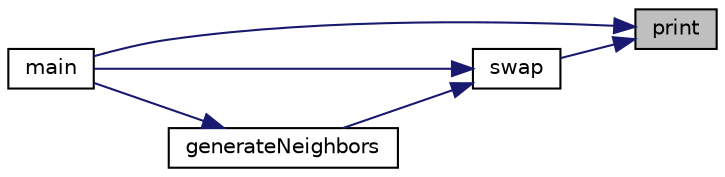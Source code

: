 digraph "print"
{
 // LATEX_PDF_SIZE
  edge [fontname="Helvetica",fontsize="10",labelfontname="Helvetica",labelfontsize="10"];
  node [fontname="Helvetica",fontsize="10",shape=record];
  rankdir="RL";
  Node1 [label="print",height=0.2,width=0.4,color="black", fillcolor="grey75", style="filled", fontcolor="black",tooltip="Prints the 3x3 Grid."];
  Node1 -> Node2 [dir="back",color="midnightblue",fontsize="10",style="solid",fontname="Helvetica"];
  Node2 [label="main",height=0.2,width=0.4,color="black", fillcolor="white", style="filled",URL="$solvePuzzle_8cpp.html#ae66f6b31b5ad750f1fe042a706a4e3d4",tooltip=" "];
  Node1 -> Node3 [dir="back",color="midnightblue",fontsize="10",style="solid",fontname="Helvetica"];
  Node3 [label="swap",height=0.2,width=0.4,color="black", fillcolor="white", style="filled",URL="$solvePuzzle_8cpp.html#a34b7c2653e463e2433200edb01fe5725",tooltip="Helper Method for swapping."];
  Node3 -> Node4 [dir="back",color="midnightblue",fontsize="10",style="solid",fontname="Helvetica"];
  Node4 [label="generateNeighbors",height=0.2,width=0.4,color="black", fillcolor="white", style="filled",URL="$solvePuzzle_8cpp.html#ab72ec2ce45478503fd8c8fc6d9db0050",tooltip="Creates a vector for possible moves."];
  Node4 -> Node2 [dir="back",color="midnightblue",fontsize="10",style="solid",fontname="Helvetica"];
  Node3 -> Node2 [dir="back",color="midnightblue",fontsize="10",style="solid",fontname="Helvetica"];
}
